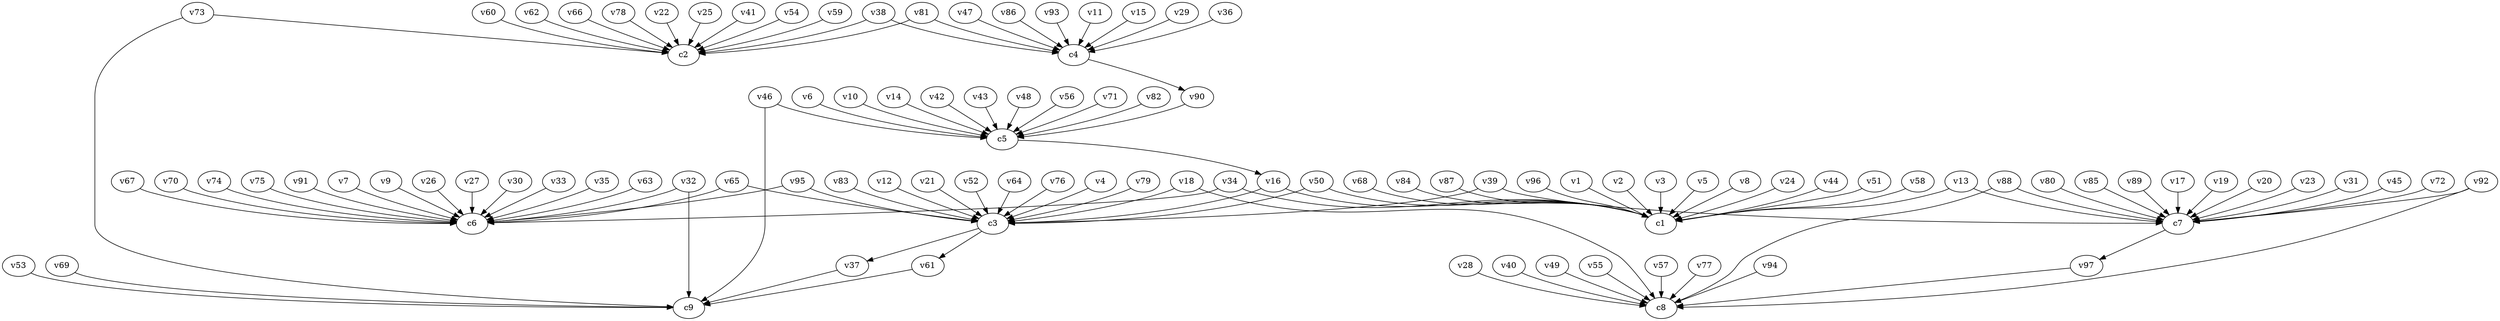 strict digraph  {
c1;
c2;
c3;
c4;
c5;
c6;
c7;
c8;
c9;
v1;
v2;
v3;
v4;
v5;
v6;
v7;
v8;
v9;
v10;
v11;
v12;
v13;
v14;
v15;
v16;
v17;
v18;
v19;
v20;
v21;
v22;
v23;
v24;
v25;
v26;
v27;
v28;
v29;
v30;
v31;
v32;
v33;
v34;
v35;
v36;
v37;
v38;
v39;
v40;
v41;
v42;
v43;
v44;
v45;
v46;
v47;
v48;
v49;
v50;
v51;
v52;
v53;
v54;
v55;
v56;
v57;
v58;
v59;
v60;
v61;
v62;
v63;
v64;
v65;
v66;
v67;
v68;
v69;
v70;
v71;
v72;
v73;
v74;
v75;
v76;
v77;
v78;
v79;
v80;
v81;
v82;
v83;
v84;
v85;
v86;
v87;
v88;
v89;
v90;
v91;
v92;
v93;
v94;
v95;
v96;
v97;
c3 -> v61  [weight=1];
c3 -> v37  [weight=1];
c4 -> v90  [weight=1];
c5 -> v16  [weight=1];
c7 -> v97  [weight=1];
v1 -> c1  [weight=1];
v2 -> c1  [weight=1];
v3 -> c1  [weight=1];
v4 -> c3  [weight=1];
v5 -> c1  [weight=1];
v6 -> c5  [weight=1];
v7 -> c6  [weight=1];
v8 -> c1  [weight=1];
v9 -> c6  [weight=1];
v10 -> c5  [weight=1];
v11 -> c4  [weight=1];
v12 -> c3  [weight=1];
v13 -> c1  [weight=1];
v13 -> c7  [weight=1];
v14 -> c5  [weight=1];
v15 -> c4  [weight=1];
v16 -> c3  [weight=1];
v16 -> c1  [weight=1];
v17 -> c7  [weight=1];
v18 -> c8  [weight=1];
v18 -> c3  [weight=1];
v19 -> c7  [weight=1];
v20 -> c7  [weight=1];
v21 -> c3  [weight=1];
v22 -> c2  [weight=1];
v23 -> c7  [weight=1];
v24 -> c1  [weight=1];
v25 -> c2  [weight=1];
v26 -> c6  [weight=1];
v27 -> c6  [weight=1];
v28 -> c8  [weight=1];
v29 -> c4  [weight=1];
v30 -> c6  [weight=1];
v31 -> c7  [weight=1];
v32 -> c6  [weight=1];
v32 -> c9  [weight=1];
v33 -> c6  [weight=1];
v34 -> c1  [weight=1];
v34 -> c6  [weight=1];
v35 -> c6  [weight=1];
v36 -> c4  [weight=1];
v37 -> c9  [weight=1];
v38 -> c4  [weight=1];
v38 -> c2  [weight=1];
v39 -> c7  [weight=1];
v39 -> c3  [weight=1];
v40 -> c8  [weight=1];
v41 -> c2  [weight=1];
v42 -> c5  [weight=1];
v43 -> c5  [weight=1];
v44 -> c1  [weight=1];
v45 -> c7  [weight=1];
v46 -> c5  [weight=1];
v46 -> c9  [weight=1];
v47 -> c4  [weight=1];
v48 -> c5  [weight=1];
v49 -> c8  [weight=1];
v50 -> c1  [weight=1];
v50 -> c3  [weight=1];
v51 -> c1  [weight=1];
v52 -> c3  [weight=1];
v53 -> c9  [weight=1];
v54 -> c2  [weight=1];
v55 -> c8  [weight=1];
v56 -> c5  [weight=1];
v57 -> c8  [weight=1];
v58 -> c1  [weight=1];
v59 -> c2  [weight=1];
v60 -> c2  [weight=1];
v61 -> c9  [weight=1];
v62 -> c2  [weight=1];
v63 -> c6  [weight=1];
v64 -> c3  [weight=1];
v65 -> c6  [weight=1];
v65 -> c3  [weight=1];
v66 -> c2  [weight=1];
v67 -> c6  [weight=1];
v68 -> c1  [weight=1];
v69 -> c9  [weight=1];
v70 -> c6  [weight=1];
v71 -> c5  [weight=1];
v72 -> c7  [weight=1];
v73 -> c2  [weight=1];
v73 -> c9  [weight=1];
v74 -> c6  [weight=1];
v75 -> c6  [weight=1];
v76 -> c3  [weight=1];
v77 -> c8  [weight=1];
v78 -> c2  [weight=1];
v79 -> c3  [weight=1];
v80 -> c7  [weight=1];
v81 -> c4  [weight=1];
v81 -> c2  [weight=1];
v82 -> c5  [weight=1];
v83 -> c3  [weight=1];
v84 -> c1  [weight=1];
v85 -> c7  [weight=1];
v86 -> c4  [weight=1];
v87 -> c1  [weight=1];
v88 -> c7  [weight=1];
v88 -> c8  [weight=1];
v89 -> c7  [weight=1];
v90 -> c5  [weight=1];
v91 -> c6  [weight=1];
v92 -> c7  [weight=1];
v92 -> c8  [weight=1];
v93 -> c4  [weight=1];
v94 -> c8  [weight=1];
v95 -> c3  [weight=1];
v95 -> c6  [weight=1];
v96 -> c1  [weight=1];
v97 -> c8  [weight=1];
}
